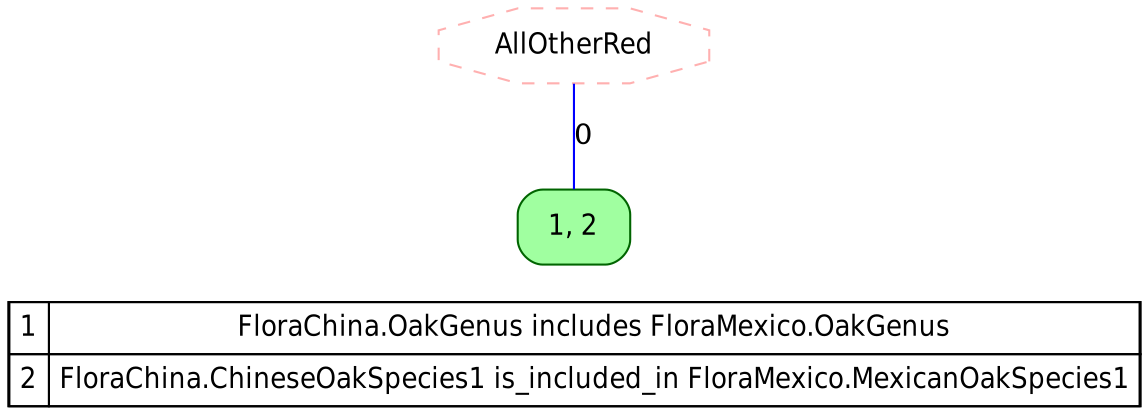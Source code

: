 digraph{
node[fontname="Helvetica-Narrow"]
rankdir=TB
"AllOtherRed" [shape=octagon color="#FFB0B0" style=dashed]
"1, 2" [shape=box color="#006400" fillcolor="#A0FFA0" style="rounded,filled"];
"AllOtherRed" -> "1, 2" [color=blue, arrowhead=none, label=0];
node[shape=box] 
{rank=sink Legend [fillcolor= white margin=0 label=< 
 <TABLE BORDER="0" CELLBORDER="1" CELLSPACING="0" CELLPADDING="4"> 
<TR> 
 <TD>1</TD> 
 <TD>FloraChina.OakGenus includes FloraMexico.OakGenus</TD> 
 </TR> 
<TR> 
 <TD>2</TD> 
 <TD>FloraChina.ChineseOakSpecies1 is_included_in FloraMexico.MexicanOakSpecies1</TD> 
 </TR> 
</TABLE> 
 >] } 
}